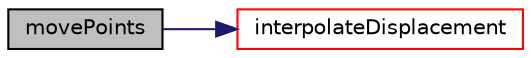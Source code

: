 digraph "movePoints"
{
  bgcolor="transparent";
  edge [fontname="Helvetica",fontsize="10",labelfontname="Helvetica",labelfontsize="10"];
  node [fontname="Helvetica",fontsize="10",shape=record];
  rankdir="LR";
  Node1 [label="movePoints",height=0.2,width=0.4,color="black", fillcolor="grey75", style="filled", fontcolor="black"];
  Node1 -> Node2 [color="midnightblue",fontsize="10",style="solid",fontname="Helvetica"];
  Node2 [label="interpolateDisplacement",height=0.2,width=0.4,color="red",URL="$a02906.html#a0b9cf8a7f9f20a3d261c1c0a720e0133",tooltip="Interpolate from volField to pointField. "];
}
